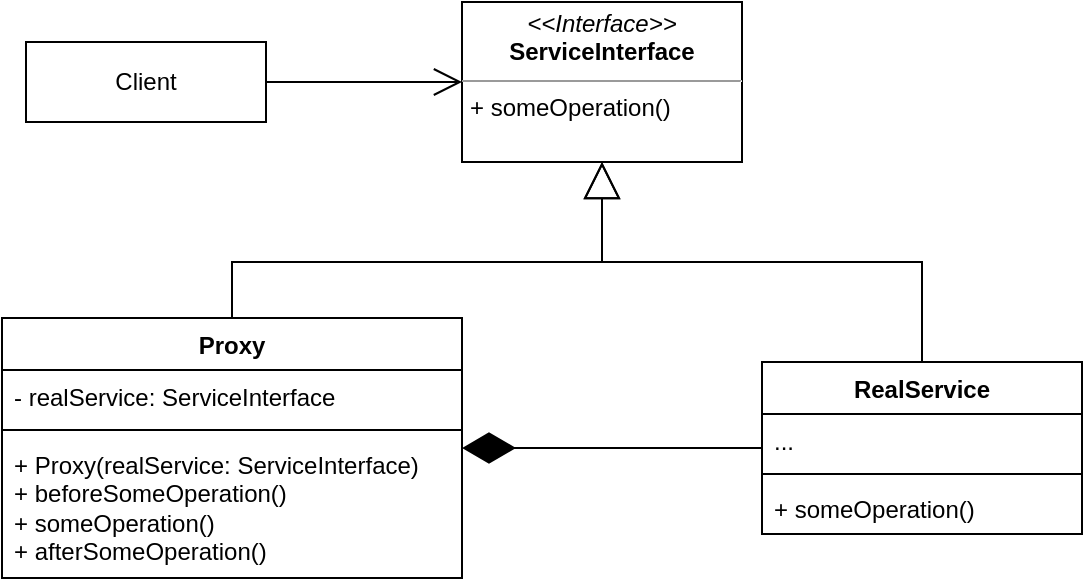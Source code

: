 <mxfile version="21.1.2" type="device">
  <diagram id="C5RBs43oDa-KdzZeNtuy" name="Page-1">
    <mxGraphModel dx="1434" dy="844" grid="1" gridSize="10" guides="1" tooltips="1" connect="1" arrows="1" fold="1" page="1" pageScale="1" pageWidth="827" pageHeight="1169" math="0" shadow="0">
      <root>
        <mxCell id="WIyWlLk6GJQsqaUBKTNV-0" />
        <mxCell id="WIyWlLk6GJQsqaUBKTNV-1" parent="WIyWlLk6GJQsqaUBKTNV-0" />
        <mxCell id="ZuCBg4UNkYZo2XFAFqxl-1" value="Client" style="html=1;whiteSpace=wrap;" vertex="1" parent="WIyWlLk6GJQsqaUBKTNV-1">
          <mxGeometry x="112" y="80" width="120" height="40" as="geometry" />
        </mxCell>
        <mxCell id="ZuCBg4UNkYZo2XFAFqxl-2" value="&lt;p style=&quot;margin:0px;margin-top:4px;text-align:center;&quot;&gt;&lt;i&gt;&amp;lt;&amp;lt;Interface&amp;gt;&amp;gt;&lt;/i&gt;&lt;br&gt;&lt;b&gt;ServiceInterface&lt;/b&gt;&lt;/p&gt;&lt;hr size=&quot;1&quot;&gt;&lt;p style=&quot;margin:0px;margin-left:4px;&quot;&gt;&lt;/p&gt;&lt;p style=&quot;margin:0px;margin-left:4px;&quot;&gt;+ someOperation()&lt;br&gt;&lt;br&gt;&lt;/p&gt;" style="verticalAlign=top;align=left;overflow=fill;fontSize=12;fontFamily=Helvetica;html=1;whiteSpace=wrap;" vertex="1" parent="WIyWlLk6GJQsqaUBKTNV-1">
          <mxGeometry x="330" y="60" width="140" height="80" as="geometry" />
        </mxCell>
        <mxCell id="ZuCBg4UNkYZo2XFAFqxl-3" value="RealService" style="swimlane;fontStyle=1;align=center;verticalAlign=top;childLayout=stackLayout;horizontal=1;startSize=26;horizontalStack=0;resizeParent=1;resizeParentMax=0;resizeLast=0;collapsible=1;marginBottom=0;whiteSpace=wrap;html=1;" vertex="1" parent="WIyWlLk6GJQsqaUBKTNV-1">
          <mxGeometry x="480" y="240" width="160" height="86" as="geometry" />
        </mxCell>
        <mxCell id="ZuCBg4UNkYZo2XFAFqxl-4" value="..." style="text;strokeColor=none;fillColor=none;align=left;verticalAlign=top;spacingLeft=4;spacingRight=4;overflow=hidden;rotatable=0;points=[[0,0.5],[1,0.5]];portConstraint=eastwest;whiteSpace=wrap;html=1;" vertex="1" parent="ZuCBg4UNkYZo2XFAFqxl-3">
          <mxGeometry y="26" width="160" height="26" as="geometry" />
        </mxCell>
        <mxCell id="ZuCBg4UNkYZo2XFAFqxl-5" value="" style="line;strokeWidth=1;fillColor=none;align=left;verticalAlign=middle;spacingTop=-1;spacingLeft=3;spacingRight=3;rotatable=0;labelPosition=right;points=[];portConstraint=eastwest;strokeColor=inherit;" vertex="1" parent="ZuCBg4UNkYZo2XFAFqxl-3">
          <mxGeometry y="52" width="160" height="8" as="geometry" />
        </mxCell>
        <mxCell id="ZuCBg4UNkYZo2XFAFqxl-6" value="+ someOperation()" style="text;strokeColor=none;fillColor=none;align=left;verticalAlign=top;spacingLeft=4;spacingRight=4;overflow=hidden;rotatable=0;points=[[0,0.5],[1,0.5]];portConstraint=eastwest;whiteSpace=wrap;html=1;" vertex="1" parent="ZuCBg4UNkYZo2XFAFqxl-3">
          <mxGeometry y="60" width="160" height="26" as="geometry" />
        </mxCell>
        <mxCell id="ZuCBg4UNkYZo2XFAFqxl-7" value="Proxy" style="swimlane;fontStyle=1;align=center;verticalAlign=top;childLayout=stackLayout;horizontal=1;startSize=26;horizontalStack=0;resizeParent=1;resizeParentMax=0;resizeLast=0;collapsible=1;marginBottom=0;whiteSpace=wrap;html=1;" vertex="1" parent="WIyWlLk6GJQsqaUBKTNV-1">
          <mxGeometry x="100" y="218" width="230" height="130" as="geometry" />
        </mxCell>
        <mxCell id="ZuCBg4UNkYZo2XFAFqxl-8" value="- realService:&amp;nbsp;ServiceInterface" style="text;strokeColor=none;fillColor=none;align=left;verticalAlign=top;spacingLeft=4;spacingRight=4;overflow=hidden;rotatable=0;points=[[0,0.5],[1,0.5]];portConstraint=eastwest;whiteSpace=wrap;html=1;" vertex="1" parent="ZuCBg4UNkYZo2XFAFqxl-7">
          <mxGeometry y="26" width="230" height="26" as="geometry" />
        </mxCell>
        <mxCell id="ZuCBg4UNkYZo2XFAFqxl-9" value="" style="line;strokeWidth=1;fillColor=none;align=left;verticalAlign=middle;spacingTop=-1;spacingLeft=3;spacingRight=3;rotatable=0;labelPosition=right;points=[];portConstraint=eastwest;strokeColor=inherit;" vertex="1" parent="ZuCBg4UNkYZo2XFAFqxl-7">
          <mxGeometry y="52" width="230" height="8" as="geometry" />
        </mxCell>
        <mxCell id="ZuCBg4UNkYZo2XFAFqxl-10" value="+&amp;nbsp;Proxy(realService:&amp;nbsp;ServiceInterface)&lt;br&gt;+ beforeSomeOperation()&lt;br&gt;+ someOperation()&lt;br&gt;+ afterSomeOperation()" style="text;strokeColor=none;fillColor=none;align=left;verticalAlign=top;spacingLeft=4;spacingRight=4;overflow=hidden;rotatable=0;points=[[0,0.5],[1,0.5]];portConstraint=eastwest;whiteSpace=wrap;html=1;" vertex="1" parent="ZuCBg4UNkYZo2XFAFqxl-7">
          <mxGeometry y="60" width="230" height="70" as="geometry" />
        </mxCell>
        <mxCell id="ZuCBg4UNkYZo2XFAFqxl-11" value="" style="endArrow=diamondThin;endFill=1;endSize=24;html=1;rounded=0;" edge="1" parent="WIyWlLk6GJQsqaUBKTNV-1" source="ZuCBg4UNkYZo2XFAFqxl-3" target="ZuCBg4UNkYZo2XFAFqxl-7">
          <mxGeometry width="160" relative="1" as="geometry">
            <mxPoint x="290" y="430" as="sourcePoint" />
            <mxPoint x="450" y="430" as="targetPoint" />
          </mxGeometry>
        </mxCell>
        <mxCell id="ZuCBg4UNkYZo2XFAFqxl-12" value="" style="endArrow=block;endSize=16;endFill=0;html=1;rounded=0;edgeStyle=orthogonalEdgeStyle;" edge="1" parent="WIyWlLk6GJQsqaUBKTNV-1" source="ZuCBg4UNkYZo2XFAFqxl-7" target="ZuCBg4UNkYZo2XFAFqxl-2">
          <mxGeometry width="160" relative="1" as="geometry">
            <mxPoint x="370" y="180" as="sourcePoint" />
            <mxPoint x="530" y="180" as="targetPoint" />
            <Array as="points">
              <mxPoint x="215" y="190" />
              <mxPoint x="400" y="190" />
            </Array>
          </mxGeometry>
        </mxCell>
        <mxCell id="ZuCBg4UNkYZo2XFAFqxl-13" value="" style="endArrow=block;endSize=16;endFill=0;html=1;rounded=0;edgeStyle=orthogonalEdgeStyle;" edge="1" parent="WIyWlLk6GJQsqaUBKTNV-1" source="ZuCBg4UNkYZo2XFAFqxl-3" target="ZuCBg4UNkYZo2XFAFqxl-2">
          <mxGeometry width="160" relative="1" as="geometry">
            <mxPoint x="600" y="140" as="sourcePoint" />
            <mxPoint x="785" y="62" as="targetPoint" />
            <Array as="points">
              <mxPoint x="560" y="190" />
              <mxPoint x="400" y="190" />
            </Array>
          </mxGeometry>
        </mxCell>
        <mxCell id="ZuCBg4UNkYZo2XFAFqxl-14" value="" style="endArrow=open;endFill=1;endSize=12;html=1;rounded=0;" edge="1" parent="WIyWlLk6GJQsqaUBKTNV-1" source="ZuCBg4UNkYZo2XFAFqxl-1" target="ZuCBg4UNkYZo2XFAFqxl-2">
          <mxGeometry width="160" relative="1" as="geometry">
            <mxPoint x="260" y="130" as="sourcePoint" />
            <mxPoint x="420" y="130" as="targetPoint" />
          </mxGeometry>
        </mxCell>
      </root>
    </mxGraphModel>
  </diagram>
</mxfile>
